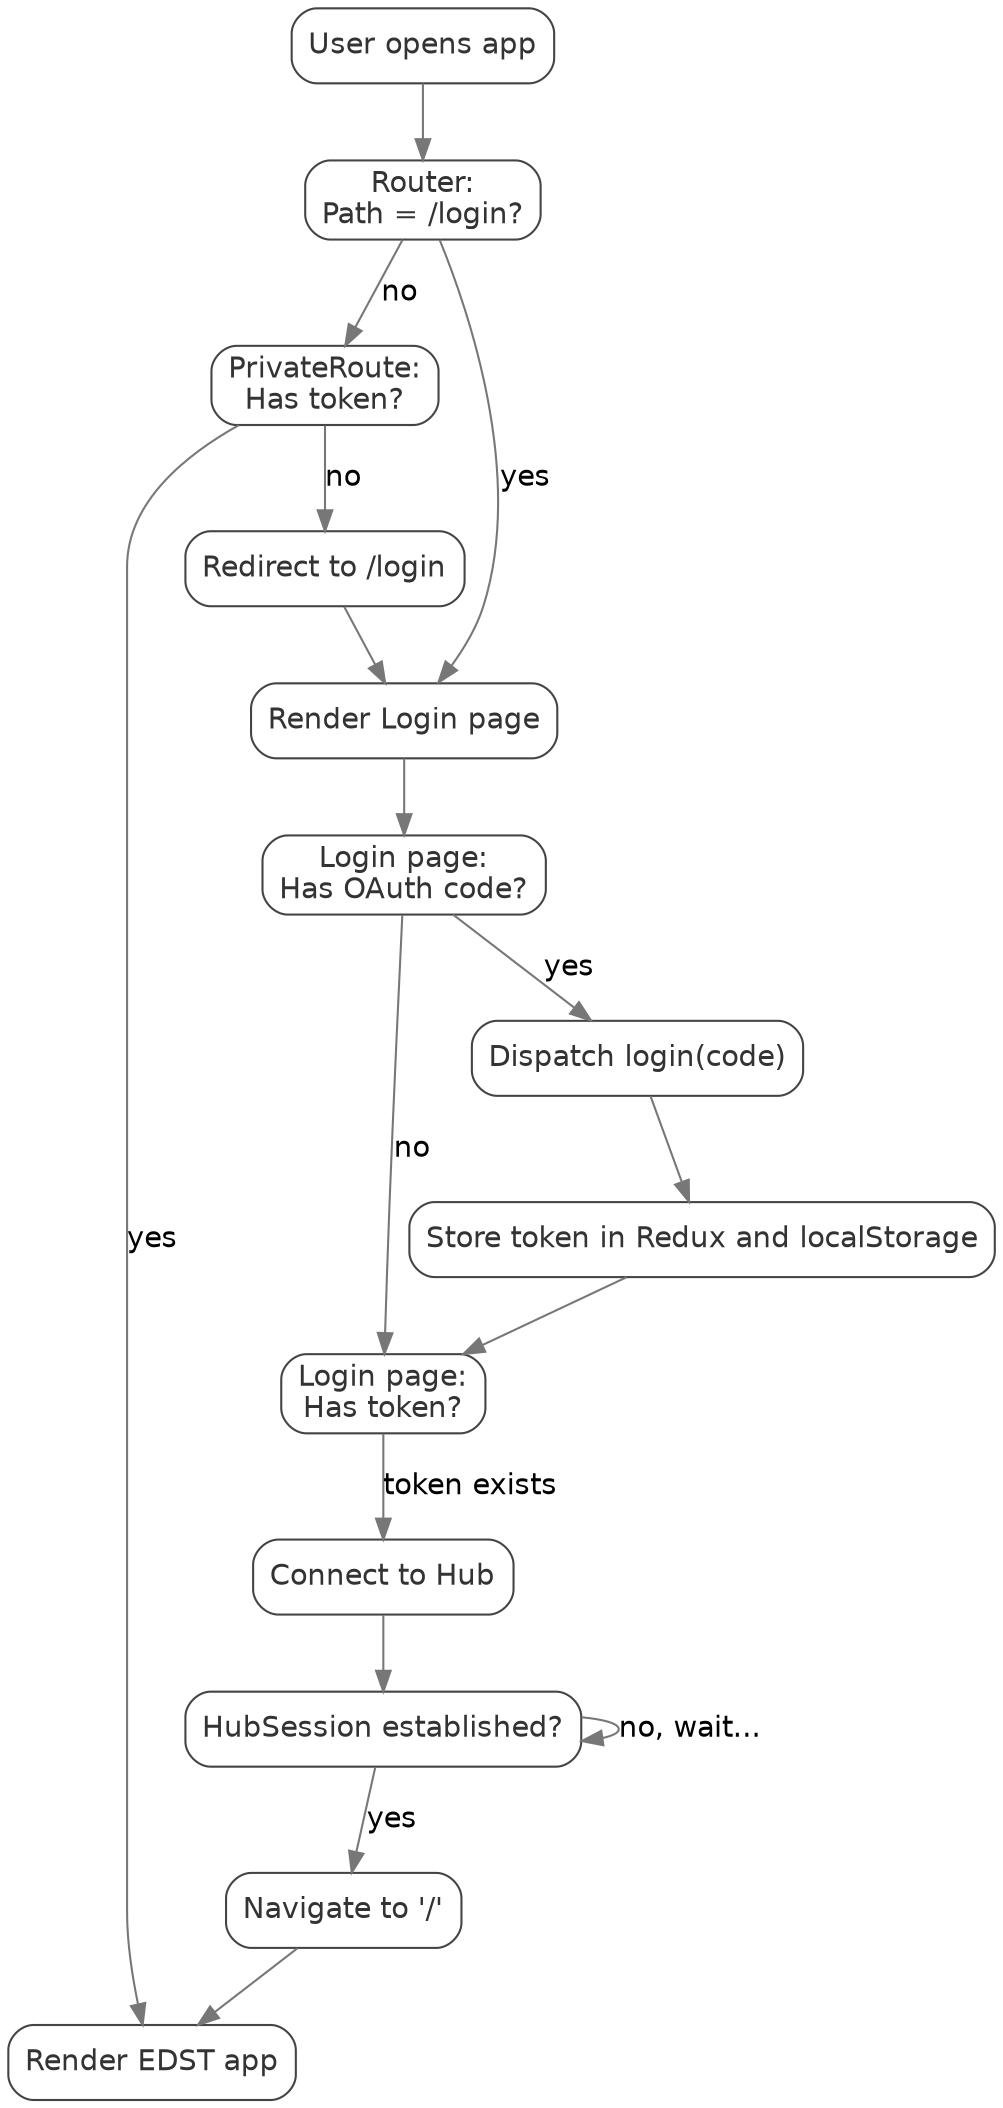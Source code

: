 digraph AuthFlow {
  graph [fontname = "Helvetica";];
  node [fontname = "Helvetica"; shape = box; style = rounded; color = "#444444"; fontcolor = "#333333";];
  edge [fontname = "Helvetica"; color = "#777777";];
  
  rankdir = TB;
  node [shape = box;];
  
  Start [label = "User opens app";];
  RouteCheck [label = "Router:\nPath = /login?";];
  PrivateRouteCheck [label = "PrivateRoute:\nHas token?";];
  RedirectLogin [label = "Redirect to /login";];
  RenderLogin [label = "Render Login page";];
  OAuthCodeCheck [label = "Login page:\nHas OAuth code?";];
  DispatchLogin [label = "Dispatch login(code)";];
  StoreToken [label = "Store token in Redux and localStorage";];
  TokenCheck [label = "Login page:\nHas token?";];
  ConnectHub [label = "Connect to Hub";];
  HubSessionCheck [label = "HubSession established?";];
  NavigateEDST [label = "Navigate to '/'";];
  RenderEDST [label = "Render EDST app";];
  
  Start -> RouteCheck;
  
  RouteCheck -> RenderLogin [label = "yes";];
  RouteCheck -> PrivateRouteCheck [label = "no";];
  
  PrivateRouteCheck -> RenderEDST [label = "yes";];
  PrivateRouteCheck -> RedirectLogin [label = "no";];
  RedirectLogin -> RenderLogin;
  
  RenderLogin -> OAuthCodeCheck;
  OAuthCodeCheck -> DispatchLogin [label = "yes";];
  OAuthCodeCheck -> TokenCheck [label = "no";];
  
  DispatchLogin -> StoreToken;
  StoreToken -> TokenCheck;
  
  TokenCheck -> ConnectHub [label = "token exists";];
  ConnectHub -> HubSessionCheck;
  
  HubSessionCheck -> NavigateEDST [label = "yes";];
  HubSessionCheck -> HubSessionCheck [label = "no, wait...";];
  
  NavigateEDST -> RenderEDST;
}